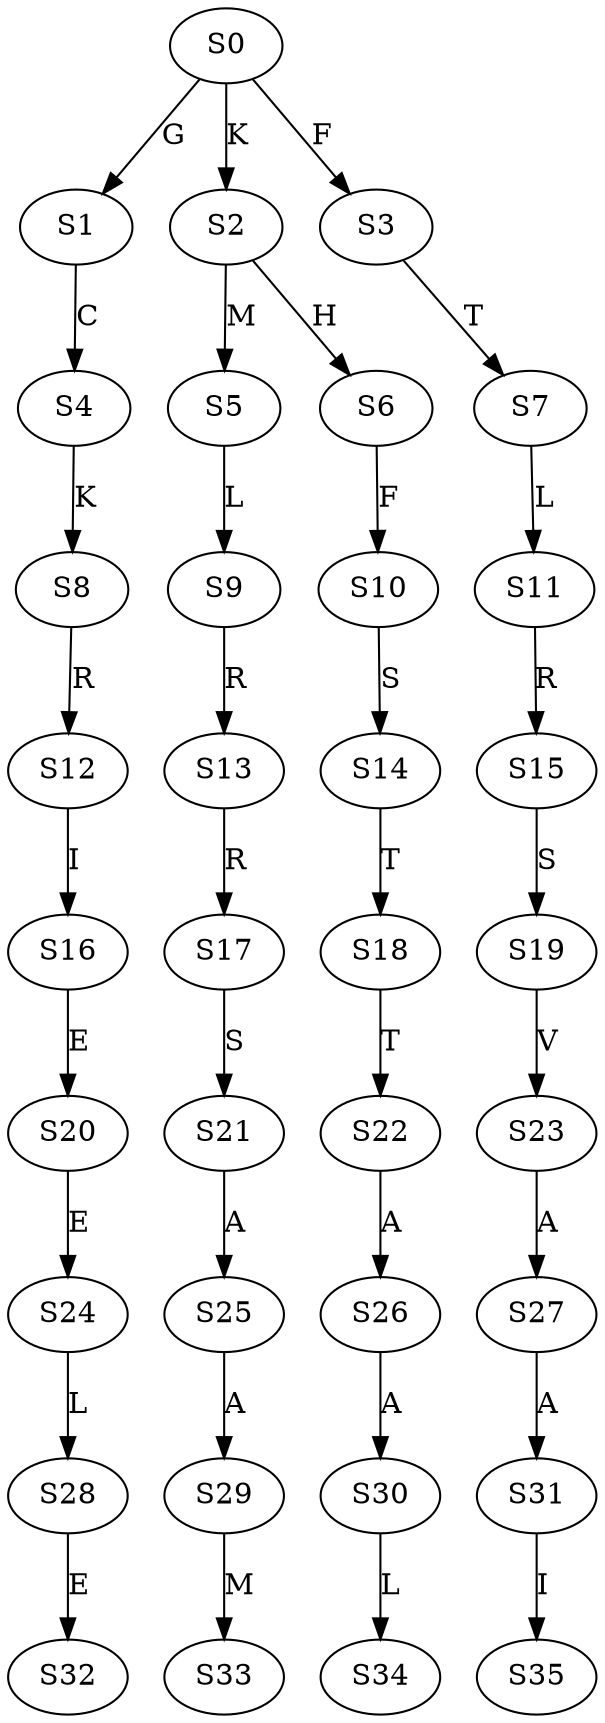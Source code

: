 strict digraph  {
	S0 -> S1 [ label = G ];
	S0 -> S2 [ label = K ];
	S0 -> S3 [ label = F ];
	S1 -> S4 [ label = C ];
	S2 -> S5 [ label = M ];
	S2 -> S6 [ label = H ];
	S3 -> S7 [ label = T ];
	S4 -> S8 [ label = K ];
	S5 -> S9 [ label = L ];
	S6 -> S10 [ label = F ];
	S7 -> S11 [ label = L ];
	S8 -> S12 [ label = R ];
	S9 -> S13 [ label = R ];
	S10 -> S14 [ label = S ];
	S11 -> S15 [ label = R ];
	S12 -> S16 [ label = I ];
	S13 -> S17 [ label = R ];
	S14 -> S18 [ label = T ];
	S15 -> S19 [ label = S ];
	S16 -> S20 [ label = E ];
	S17 -> S21 [ label = S ];
	S18 -> S22 [ label = T ];
	S19 -> S23 [ label = V ];
	S20 -> S24 [ label = E ];
	S21 -> S25 [ label = A ];
	S22 -> S26 [ label = A ];
	S23 -> S27 [ label = A ];
	S24 -> S28 [ label = L ];
	S25 -> S29 [ label = A ];
	S26 -> S30 [ label = A ];
	S27 -> S31 [ label = A ];
	S28 -> S32 [ label = E ];
	S29 -> S33 [ label = M ];
	S30 -> S34 [ label = L ];
	S31 -> S35 [ label = I ];
}
